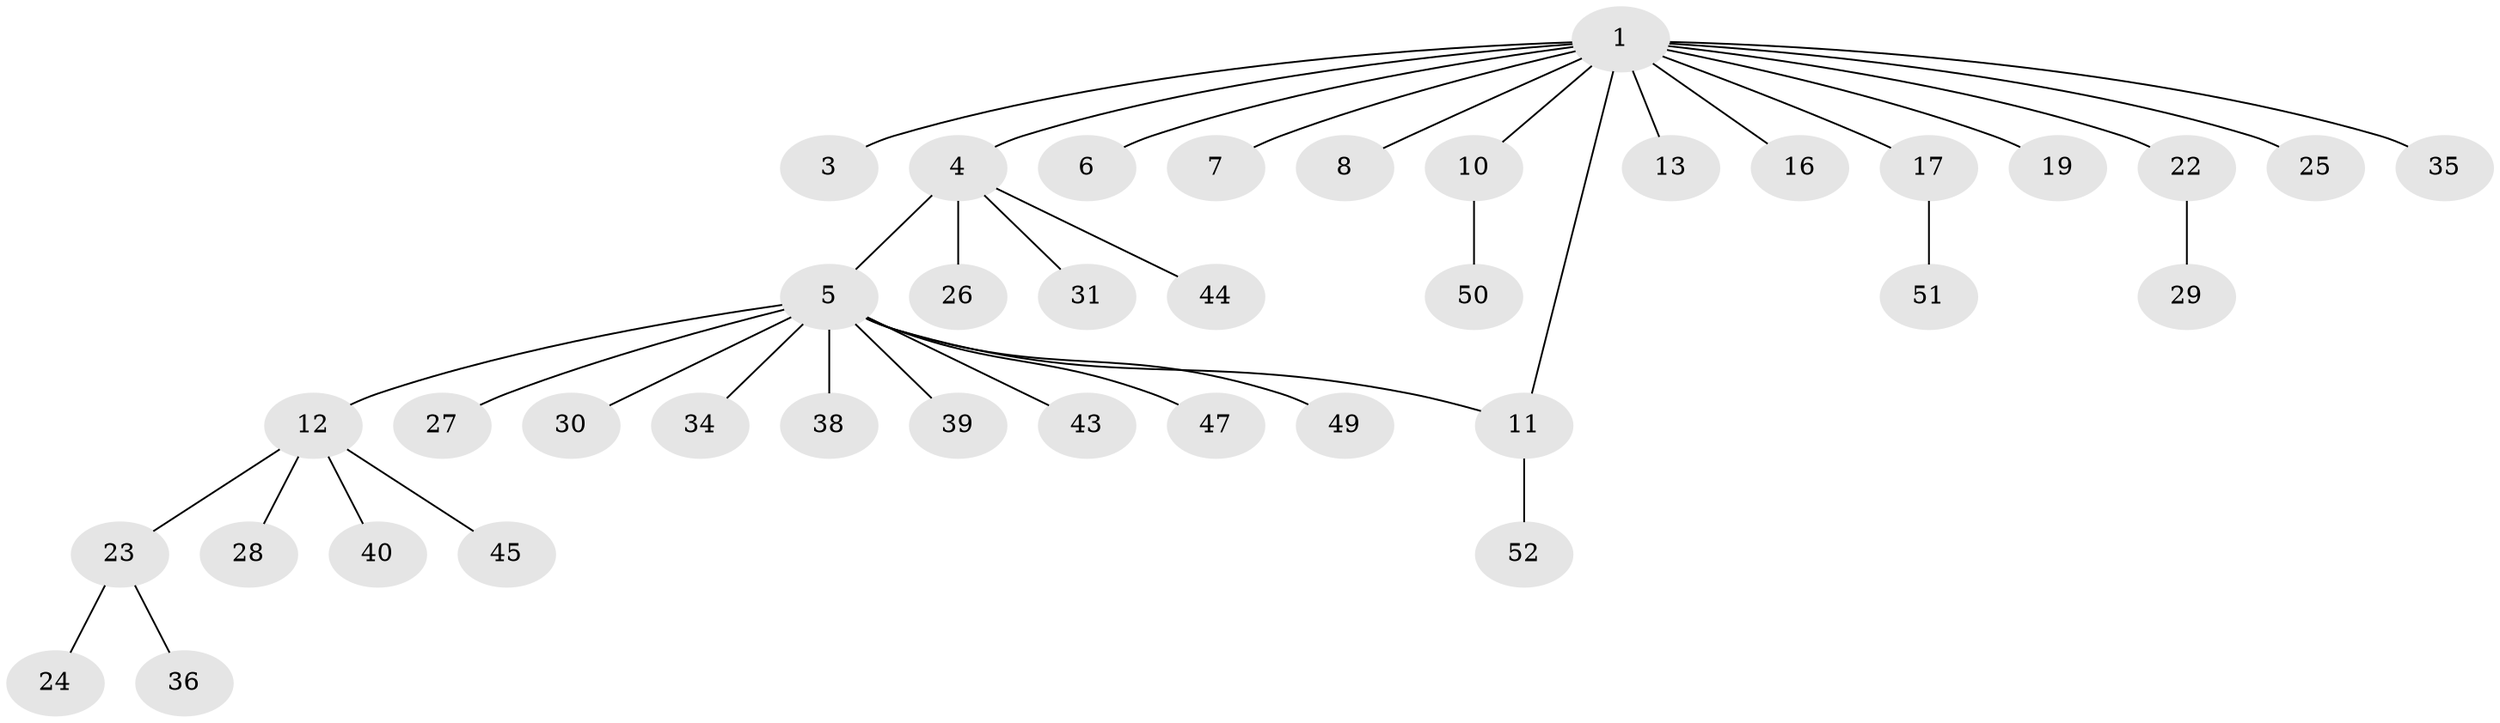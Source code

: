 // Generated by graph-tools (version 1.1) at 2025/51/02/27/25 19:51:58]
// undirected, 38 vertices, 38 edges
graph export_dot {
graph [start="1"]
  node [color=gray90,style=filled];
  1 [super="+2"];
  3;
  4 [super="+37"];
  5 [super="+15"];
  6;
  7;
  8 [super="+9"];
  10 [super="+18"];
  11 [super="+21"];
  12 [super="+33"];
  13 [super="+14"];
  16;
  17 [super="+32"];
  19 [super="+20"];
  22 [super="+42"];
  23 [super="+41"];
  24;
  25 [super="+46"];
  26;
  27 [super="+53"];
  28;
  29;
  30;
  31;
  34 [super="+48"];
  35;
  36;
  38;
  39;
  40;
  43;
  44;
  45;
  47;
  49;
  50;
  51;
  52;
  1 -- 6;
  1 -- 8;
  1 -- 3;
  1 -- 4;
  1 -- 35;
  1 -- 7;
  1 -- 10;
  1 -- 13;
  1 -- 16;
  1 -- 17;
  1 -- 19;
  1 -- 22;
  1 -- 25;
  1 -- 11;
  4 -- 5;
  4 -- 26;
  4 -- 31;
  4 -- 44;
  5 -- 11;
  5 -- 12;
  5 -- 27;
  5 -- 30;
  5 -- 38;
  5 -- 39;
  5 -- 43;
  5 -- 47;
  5 -- 49;
  5 -- 34;
  10 -- 50;
  11 -- 52;
  12 -- 23;
  12 -- 28;
  12 -- 40;
  12 -- 45;
  17 -- 51;
  22 -- 29;
  23 -- 24;
  23 -- 36;
}

